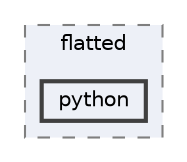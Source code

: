 digraph "pkiclassroomrescheduler/src/main/frontend/node_modules/flatted/python"
{
 // LATEX_PDF_SIZE
  bgcolor="transparent";
  edge [fontname=Helvetica,fontsize=10,labelfontname=Helvetica,labelfontsize=10];
  node [fontname=Helvetica,fontsize=10,shape=box,height=0.2,width=0.4];
  compound=true
  subgraph clusterdir_eb50eec67f3ef2cfd929f0a67a91dac5 {
    graph [ bgcolor="#edf0f7", pencolor="grey50", label="flatted", fontname=Helvetica,fontsize=10 style="filled,dashed", URL="dir_eb50eec67f3ef2cfd929f0a67a91dac5.html",tooltip=""]
  dir_b1161313d4937bab31370e7d6e7ab62b [label="python", fillcolor="#edf0f7", color="grey25", style="filled,bold", URL="dir_b1161313d4937bab31370e7d6e7ab62b.html",tooltip=""];
  }
}
